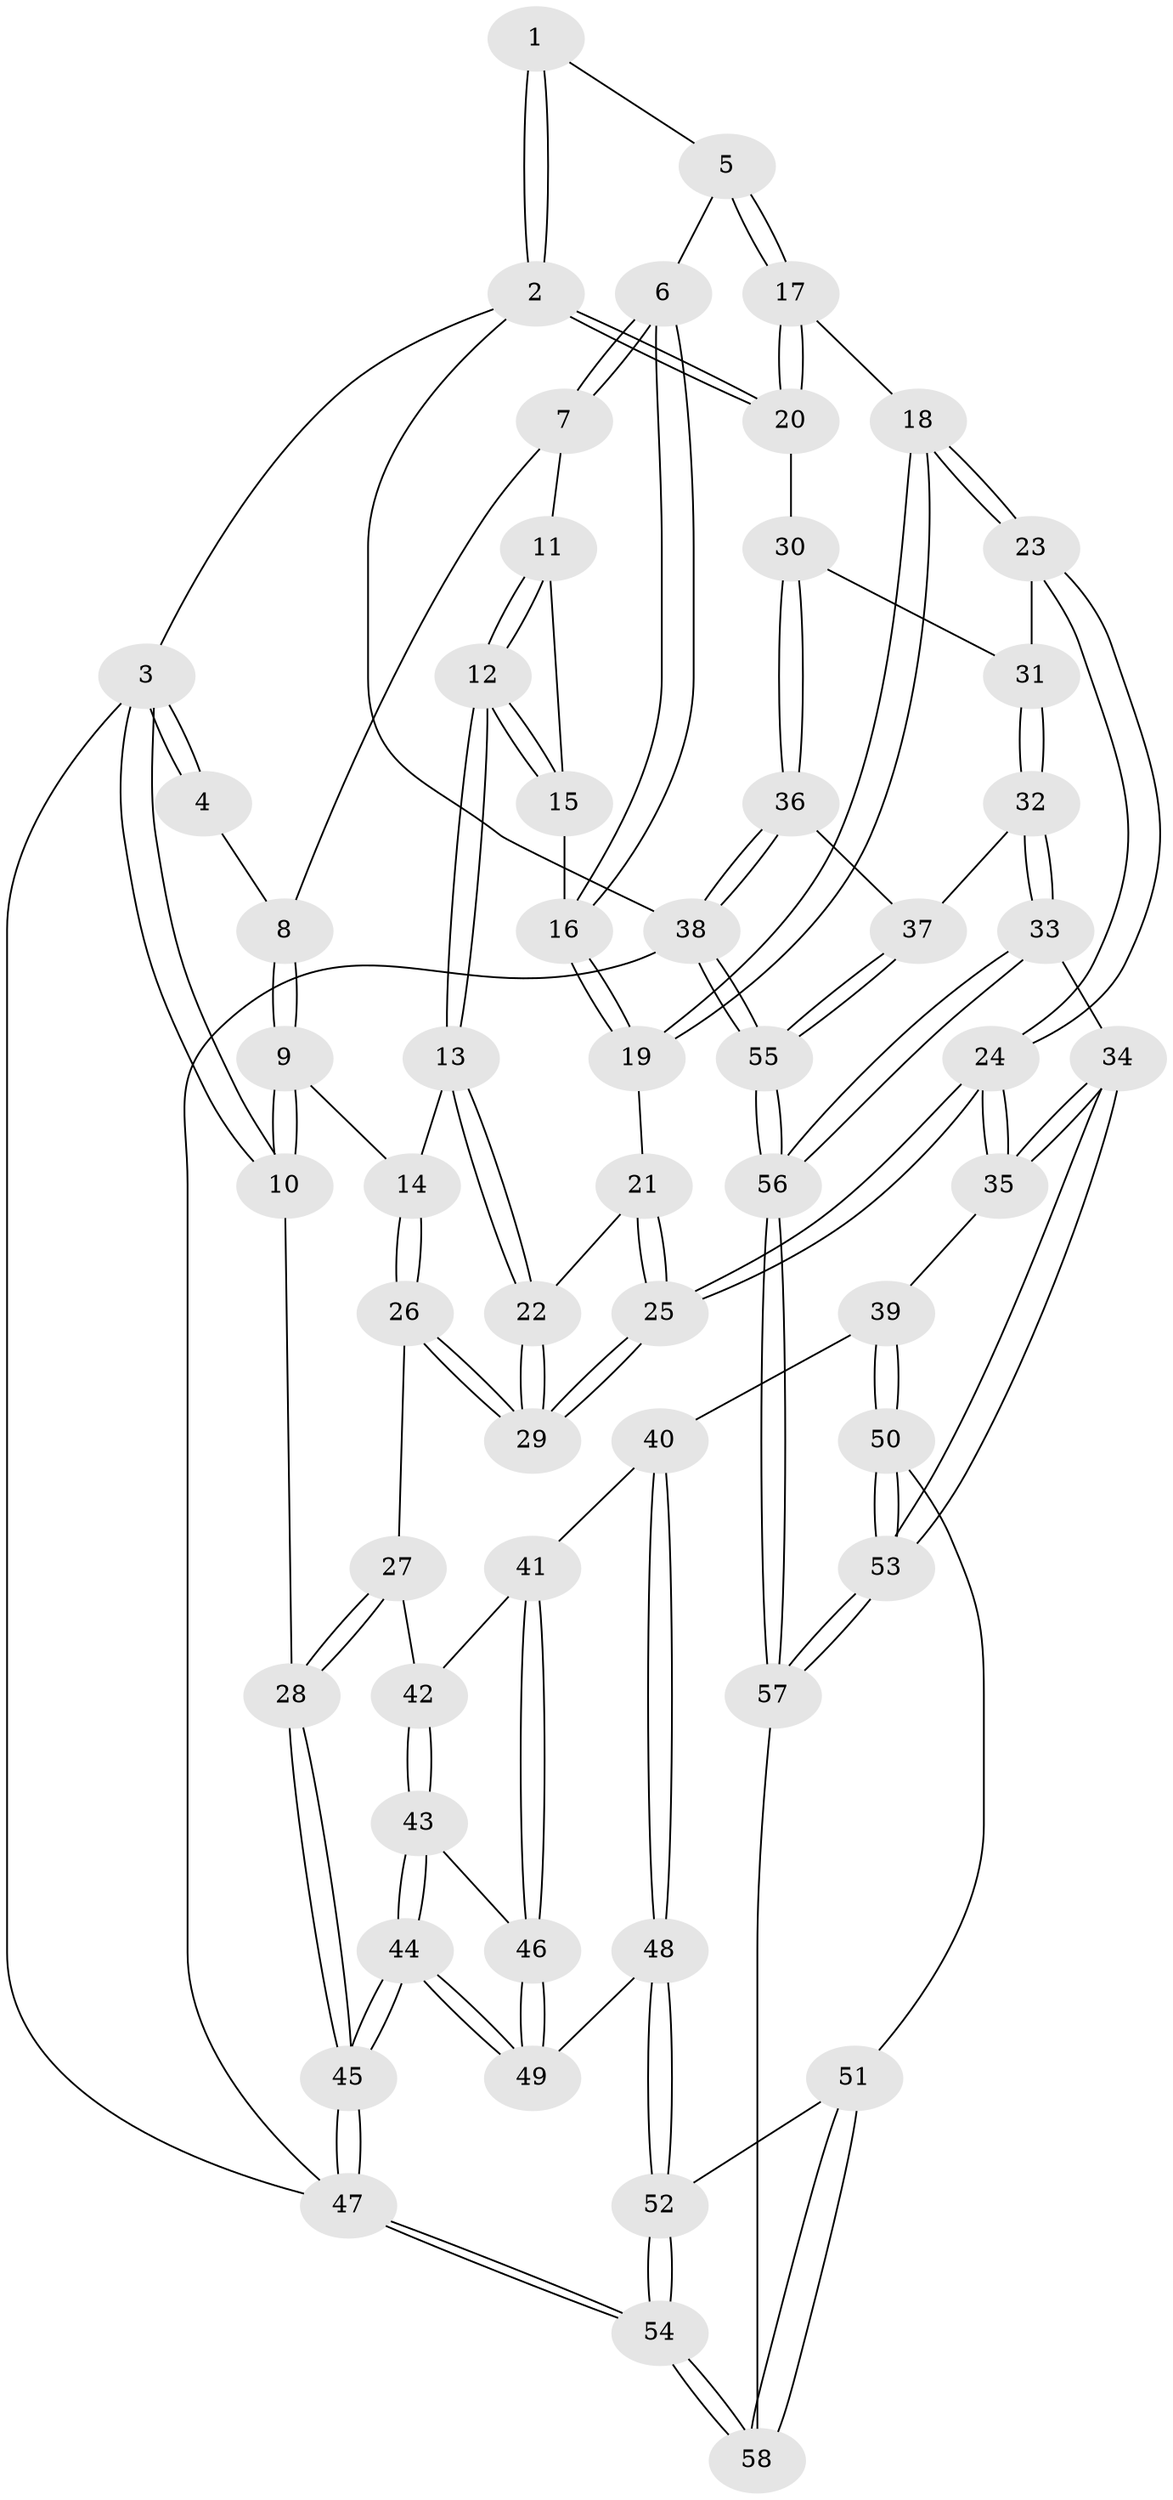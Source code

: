 // coarse degree distribution, {2: 0.14285714285714285, 4: 0.17142857142857143, 3: 0.6285714285714286, 5: 0.05714285714285714}
// Generated by graph-tools (version 1.1) at 2025/54/03/04/25 22:54:12]
// undirected, 58 vertices, 142 edges
graph export_dot {
  node [color=gray90,style=filled];
  1 [pos="+0.822968539672646+0"];
  2 [pos="+1+0"];
  3 [pos="+0+0"];
  4 [pos="+0.37206541771087426+0"];
  5 [pos="+0.7640378827014106+0.05639643658859226"];
  6 [pos="+0.5994299070682668+0.09853313486503064"];
  7 [pos="+0.39254287924632963+0"];
  8 [pos="+0.39202405916992256+0"];
  9 [pos="+0.17713122162892592+0.2251811802496705"];
  10 [pos="+0+0.19121253047136938"];
  11 [pos="+0.40817424162474303+0.05805454469330217"];
  12 [pos="+0.384831339583643+0.27716040103642564"];
  13 [pos="+0.373263107293975+0.2956667824046581"];
  14 [pos="+0.2796156950112728+0.3038038667429203"];
  15 [pos="+0.5146627028522253+0.20969243703424234"];
  16 [pos="+0.5653143216111775+0.21590197439036515"];
  17 [pos="+0.8303459818456416+0.21551751762676477"];
  18 [pos="+0.7556431912584507+0.29961404667946145"];
  19 [pos="+0.5938317347076525+0.2622749286589511"];
  20 [pos="+1+0.2750365872745462"];
  21 [pos="+0.5754464820596009+0.2862039707650666"];
  22 [pos="+0.43063946839323786+0.3495892930713447"];
  23 [pos="+0.7369652664550194+0.44862287758288477"];
  24 [pos="+0.5933228100926515+0.6274249674000705"];
  25 [pos="+0.5483349460586115+0.5925986969288618"];
  26 [pos="+0.24296178605246155+0.5562204721623024"];
  27 [pos="+0.18081454155690685+0.5891080184999142"];
  28 [pos="+0+0.5040777997013599"];
  29 [pos="+0.5239782353553456+0.5792431565488795"];
  30 [pos="+1+0.39270268522766905"];
  31 [pos="+0.9740376807471107+0.49484765821347354"];
  32 [pos="+0.8346384100704674+0.772869977973142"];
  33 [pos="+0.812376404878353+0.7750049484104246"];
  34 [pos="+0.7441786834508436+0.7505595450609908"];
  35 [pos="+0.6108382995154393+0.6869209548056407"];
  36 [pos="+1+0.7980818545436202"];
  37 [pos="+0.9153991929443636+0.7963491430187498"];
  38 [pos="+1+1"];
  39 [pos="+0.5773894210735767+0.7305427228550241"];
  40 [pos="+0.42616960191241426+0.779351253846449"];
  41 [pos="+0.2251824338450342+0.6997486410473126"];
  42 [pos="+0.18671057183273426+0.6277381797647764"];
  43 [pos="+0.08823611361785323+0.8401621522298142"];
  44 [pos="+0+1"];
  45 [pos="+0+1"];
  46 [pos="+0.2501678439118439+0.8295865175036826"];
  47 [pos="+0+1"];
  48 [pos="+0.2932162008154024+0.8708627747113132"];
  49 [pos="+0.2702113161799009+0.8560271952003196"];
  50 [pos="+0.5463457613108055+0.8521947747681327"];
  51 [pos="+0.38596278546581064+0.9875990816503858"];
  52 [pos="+0.2990472354462867+0.8980937502374122"];
  53 [pos="+0.6182328968941151+1"];
  54 [pos="+0+1"];
  55 [pos="+1+1"];
  56 [pos="+0.7777319967065732+1"];
  57 [pos="+0.6271689760024436+1"];
  58 [pos="+0.3827185870984358+1"];
  1 -- 2;
  1 -- 2;
  1 -- 5;
  2 -- 3;
  2 -- 20;
  2 -- 20;
  2 -- 38;
  3 -- 4;
  3 -- 4;
  3 -- 10;
  3 -- 10;
  3 -- 47;
  4 -- 8;
  5 -- 6;
  5 -- 17;
  5 -- 17;
  6 -- 7;
  6 -- 7;
  6 -- 16;
  6 -- 16;
  7 -- 8;
  7 -- 11;
  8 -- 9;
  8 -- 9;
  9 -- 10;
  9 -- 10;
  9 -- 14;
  10 -- 28;
  11 -- 12;
  11 -- 12;
  11 -- 15;
  12 -- 13;
  12 -- 13;
  12 -- 15;
  12 -- 15;
  13 -- 14;
  13 -- 22;
  13 -- 22;
  14 -- 26;
  14 -- 26;
  15 -- 16;
  16 -- 19;
  16 -- 19;
  17 -- 18;
  17 -- 20;
  17 -- 20;
  18 -- 19;
  18 -- 19;
  18 -- 23;
  18 -- 23;
  19 -- 21;
  20 -- 30;
  21 -- 22;
  21 -- 25;
  21 -- 25;
  22 -- 29;
  22 -- 29;
  23 -- 24;
  23 -- 24;
  23 -- 31;
  24 -- 25;
  24 -- 25;
  24 -- 35;
  24 -- 35;
  25 -- 29;
  25 -- 29;
  26 -- 27;
  26 -- 29;
  26 -- 29;
  27 -- 28;
  27 -- 28;
  27 -- 42;
  28 -- 45;
  28 -- 45;
  30 -- 31;
  30 -- 36;
  30 -- 36;
  31 -- 32;
  31 -- 32;
  32 -- 33;
  32 -- 33;
  32 -- 37;
  33 -- 34;
  33 -- 56;
  33 -- 56;
  34 -- 35;
  34 -- 35;
  34 -- 53;
  34 -- 53;
  35 -- 39;
  36 -- 37;
  36 -- 38;
  36 -- 38;
  37 -- 55;
  37 -- 55;
  38 -- 55;
  38 -- 55;
  38 -- 47;
  39 -- 40;
  39 -- 50;
  39 -- 50;
  40 -- 41;
  40 -- 48;
  40 -- 48;
  41 -- 42;
  41 -- 46;
  41 -- 46;
  42 -- 43;
  42 -- 43;
  43 -- 44;
  43 -- 44;
  43 -- 46;
  44 -- 45;
  44 -- 45;
  44 -- 49;
  44 -- 49;
  45 -- 47;
  45 -- 47;
  46 -- 49;
  46 -- 49;
  47 -- 54;
  47 -- 54;
  48 -- 49;
  48 -- 52;
  48 -- 52;
  50 -- 51;
  50 -- 53;
  50 -- 53;
  51 -- 52;
  51 -- 58;
  51 -- 58;
  52 -- 54;
  52 -- 54;
  53 -- 57;
  53 -- 57;
  54 -- 58;
  54 -- 58;
  55 -- 56;
  55 -- 56;
  56 -- 57;
  56 -- 57;
  57 -- 58;
}
